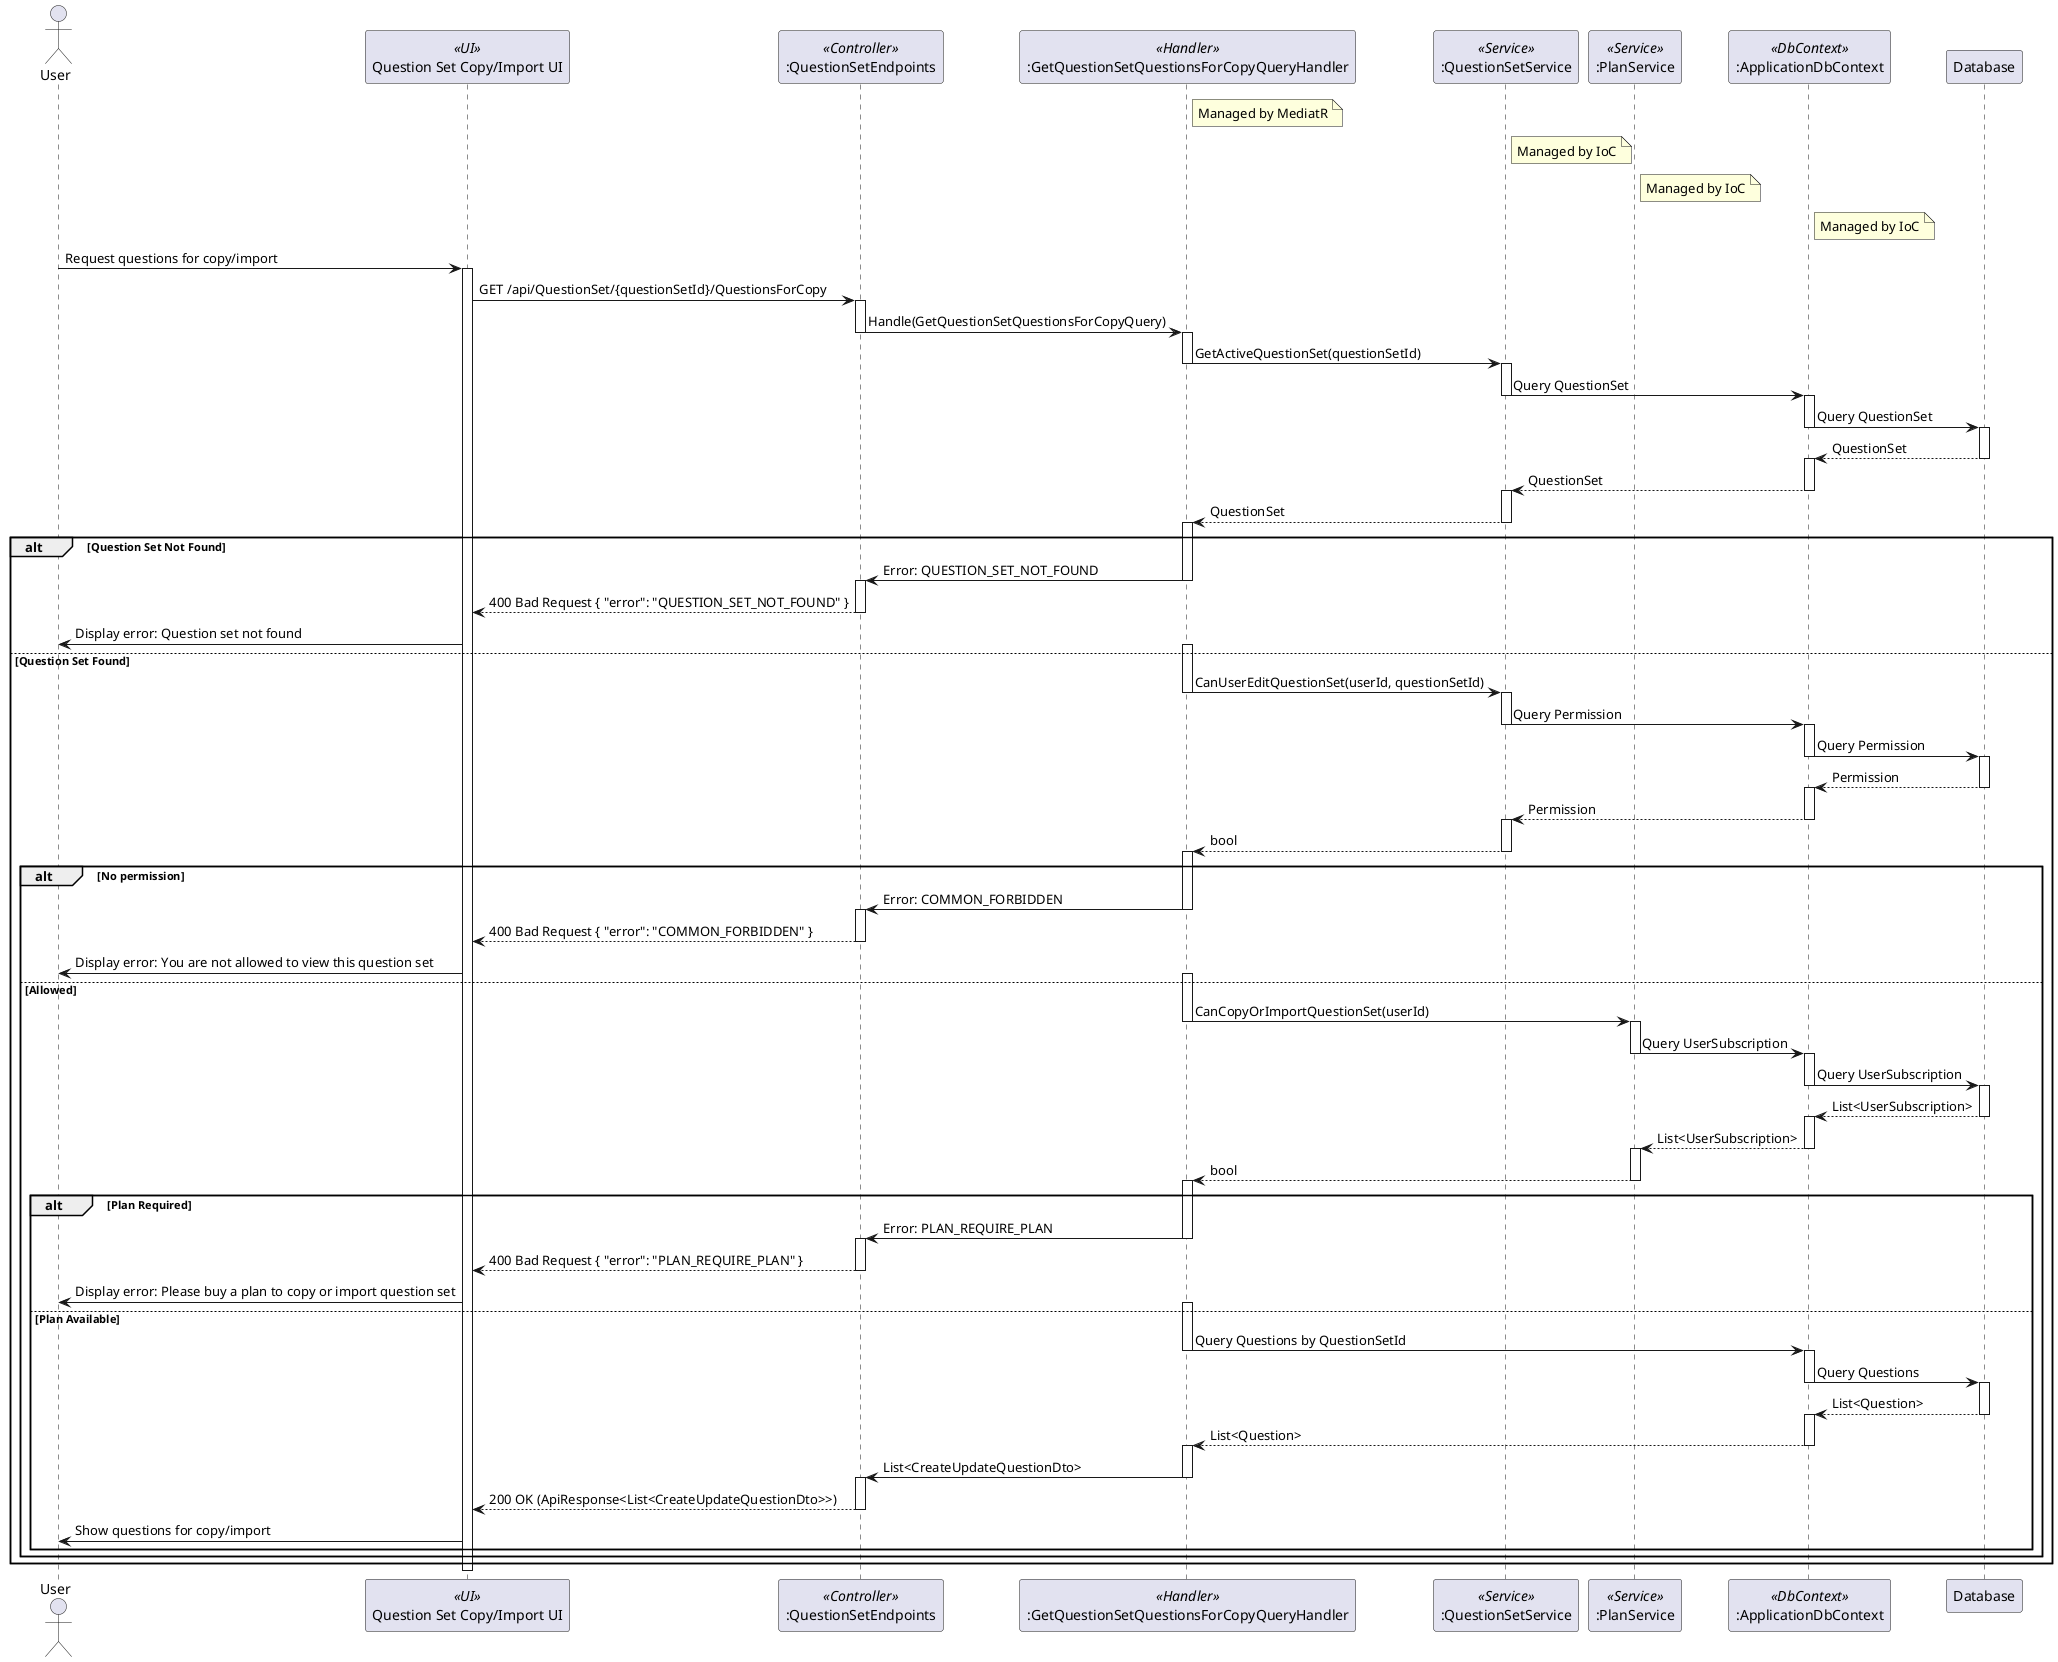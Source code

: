 @startuml
actor User
participant "Question Set Copy/Import UI" as UI <<UI>>
participant ":QuestionSetEndpoints" as QuestionSetEndpoints <<Controller>>
participant ":GetQuestionSetQuestionsForCopyQueryHandler" as GetQuestionSetQuestionsForCopyQueryHandler <<Handler>>
participant ":QuestionSetService" as QuestionSetService <<Service>>
participant ":PlanService" as PlanService <<Service>>
participant ":ApplicationDbContext" as ApplicationDbContext <<DbContext>>
participant Database

note right of GetQuestionSetQuestionsForCopyQueryHandler
  Managed by MediatR
end note

note right of QuestionSetService
  Managed by IoC
end note

note right of PlanService
  Managed by IoC
end note

note right of ApplicationDbContext
  Managed by IoC
end note

User -> UI : Request questions for copy/import
activate UI
UI -> QuestionSetEndpoints : GET /api/QuestionSet/{questionSetId}/QuestionsForCopy
activate QuestionSetEndpoints
QuestionSetEndpoints -> GetQuestionSetQuestionsForCopyQueryHandler : Handle(GetQuestionSetQuestionsForCopyQuery)
deactivate QuestionSetEndpoints
activate GetQuestionSetQuestionsForCopyQueryHandler
GetQuestionSetQuestionsForCopyQueryHandler -> QuestionSetService : GetActiveQuestionSet(questionSetId)
deactivate GetQuestionSetQuestionsForCopyQueryHandler
activate QuestionSetService
QuestionSetService -> ApplicationDbContext : Query QuestionSet
deactivate QuestionSetService
activate ApplicationDbContext
ApplicationDbContext -> Database : Query QuestionSet
deactivate ApplicationDbContext
activate Database
Database --> ApplicationDbContext : QuestionSet
deactivate Database
activate ApplicationDbContext
ApplicationDbContext --> QuestionSetService : QuestionSet
deactivate ApplicationDbContext
activate QuestionSetService
QuestionSetService --> GetQuestionSetQuestionsForCopyQueryHandler : QuestionSet
deactivate QuestionSetService
activate GetQuestionSetQuestionsForCopyQueryHandler
alt Question Set Not Found
    GetQuestionSetQuestionsForCopyQueryHandler -> QuestionSetEndpoints : Error: QUESTION_SET_NOT_FOUND
    deactivate GetQuestionSetQuestionsForCopyQueryHandler
    activate QuestionSetEndpoints
    QuestionSetEndpoints --> UI : 400 Bad Request { "error": "QUESTION_SET_NOT_FOUND" }
    deactivate QuestionSetEndpoints
    UI -> User : Display error: Question set not found
else Question Set Found
    activate GetQuestionSetQuestionsForCopyQueryHandler
    GetQuestionSetQuestionsForCopyQueryHandler -> QuestionSetService : CanUserEditQuestionSet(userId, questionSetId)
    deactivate GetQuestionSetQuestionsForCopyQueryHandler
    activate QuestionSetService
    QuestionSetService -> ApplicationDbContext : Query Permission
    deactivate QuestionSetService
    activate ApplicationDbContext
    ApplicationDbContext -> Database : Query Permission
    deactivate ApplicationDbContext
    activate Database
    Database --> ApplicationDbContext : Permission
    deactivate Database
    activate ApplicationDbContext
    ApplicationDbContext --> QuestionSetService : Permission
    deactivate ApplicationDbContext
    activate QuestionSetService
    QuestionSetService --> GetQuestionSetQuestionsForCopyQueryHandler : bool
    deactivate QuestionSetService
    activate GetQuestionSetQuestionsForCopyQueryHandler
    alt No permission
        GetQuestionSetQuestionsForCopyQueryHandler -> QuestionSetEndpoints : Error: COMMON_FORBIDDEN
        deactivate GetQuestionSetQuestionsForCopyQueryHandler
        activate QuestionSetEndpoints
        QuestionSetEndpoints --> UI : 400 Bad Request { "error": "COMMON_FORBIDDEN" }
        deactivate QuestionSetEndpoints
        UI -> User : Display error: You are not allowed to view this question set
    else Allowed
        activate GetQuestionSetQuestionsForCopyQueryHandler
        GetQuestionSetQuestionsForCopyQueryHandler -> PlanService : CanCopyOrImportQuestionSet(userId)
        deactivate GetQuestionSetQuestionsForCopyQueryHandler
        activate PlanService
        PlanService -> ApplicationDbContext : Query UserSubscription
        deactivate PlanService
        activate ApplicationDbContext
        ApplicationDbContext -> Database : Query UserSubscription
        deactivate ApplicationDbContext
        activate Database
        Database --> ApplicationDbContext : List<UserSubscription>
        deactivate Database
        activate ApplicationDbContext
        ApplicationDbContext --> PlanService : List<UserSubscription>
        deactivate ApplicationDbContext
        activate PlanService
        PlanService --> GetQuestionSetQuestionsForCopyQueryHandler : bool
        deactivate PlanService
        activate GetQuestionSetQuestionsForCopyQueryHandler
        alt Plan Required
            GetQuestionSetQuestionsForCopyQueryHandler -> QuestionSetEndpoints : Error: PLAN_REQUIRE_PLAN
            deactivate GetQuestionSetQuestionsForCopyQueryHandler
            activate QuestionSetEndpoints
            QuestionSetEndpoints --> UI : 400 Bad Request { "error": "PLAN_REQUIRE_PLAN" }
            deactivate QuestionSetEndpoints
            UI -> User : Display error: Please buy a plan to copy or import question set
        else Plan Available
            activate GetQuestionSetQuestionsForCopyQueryHandler
            GetQuestionSetQuestionsForCopyQueryHandler -> ApplicationDbContext : Query Questions by QuestionSetId
            deactivate GetQuestionSetQuestionsForCopyQueryHandler
            activate ApplicationDbContext
            ApplicationDbContext -> Database : Query Questions
            deactivate ApplicationDbContext
            activate Database
            Database --> ApplicationDbContext : List<Question>
            deactivate Database
            activate ApplicationDbContext
            ApplicationDbContext --> GetQuestionSetQuestionsForCopyQueryHandler : List<Question>
            deactivate ApplicationDbContext
            activate GetQuestionSetQuestionsForCopyQueryHandler
            GetQuestionSetQuestionsForCopyQueryHandler -> QuestionSetEndpoints : List<CreateUpdateQuestionDto>
            deactivate GetQuestionSetQuestionsForCopyQueryHandler
            activate QuestionSetEndpoints
            QuestionSetEndpoints --> UI : 200 OK (ApiResponse<List<CreateUpdateQuestionDto>>)
            deactivate QuestionSetEndpoints
            UI -> User : Show questions for copy/import
        end
    end
end
deactivate UI

@enduml